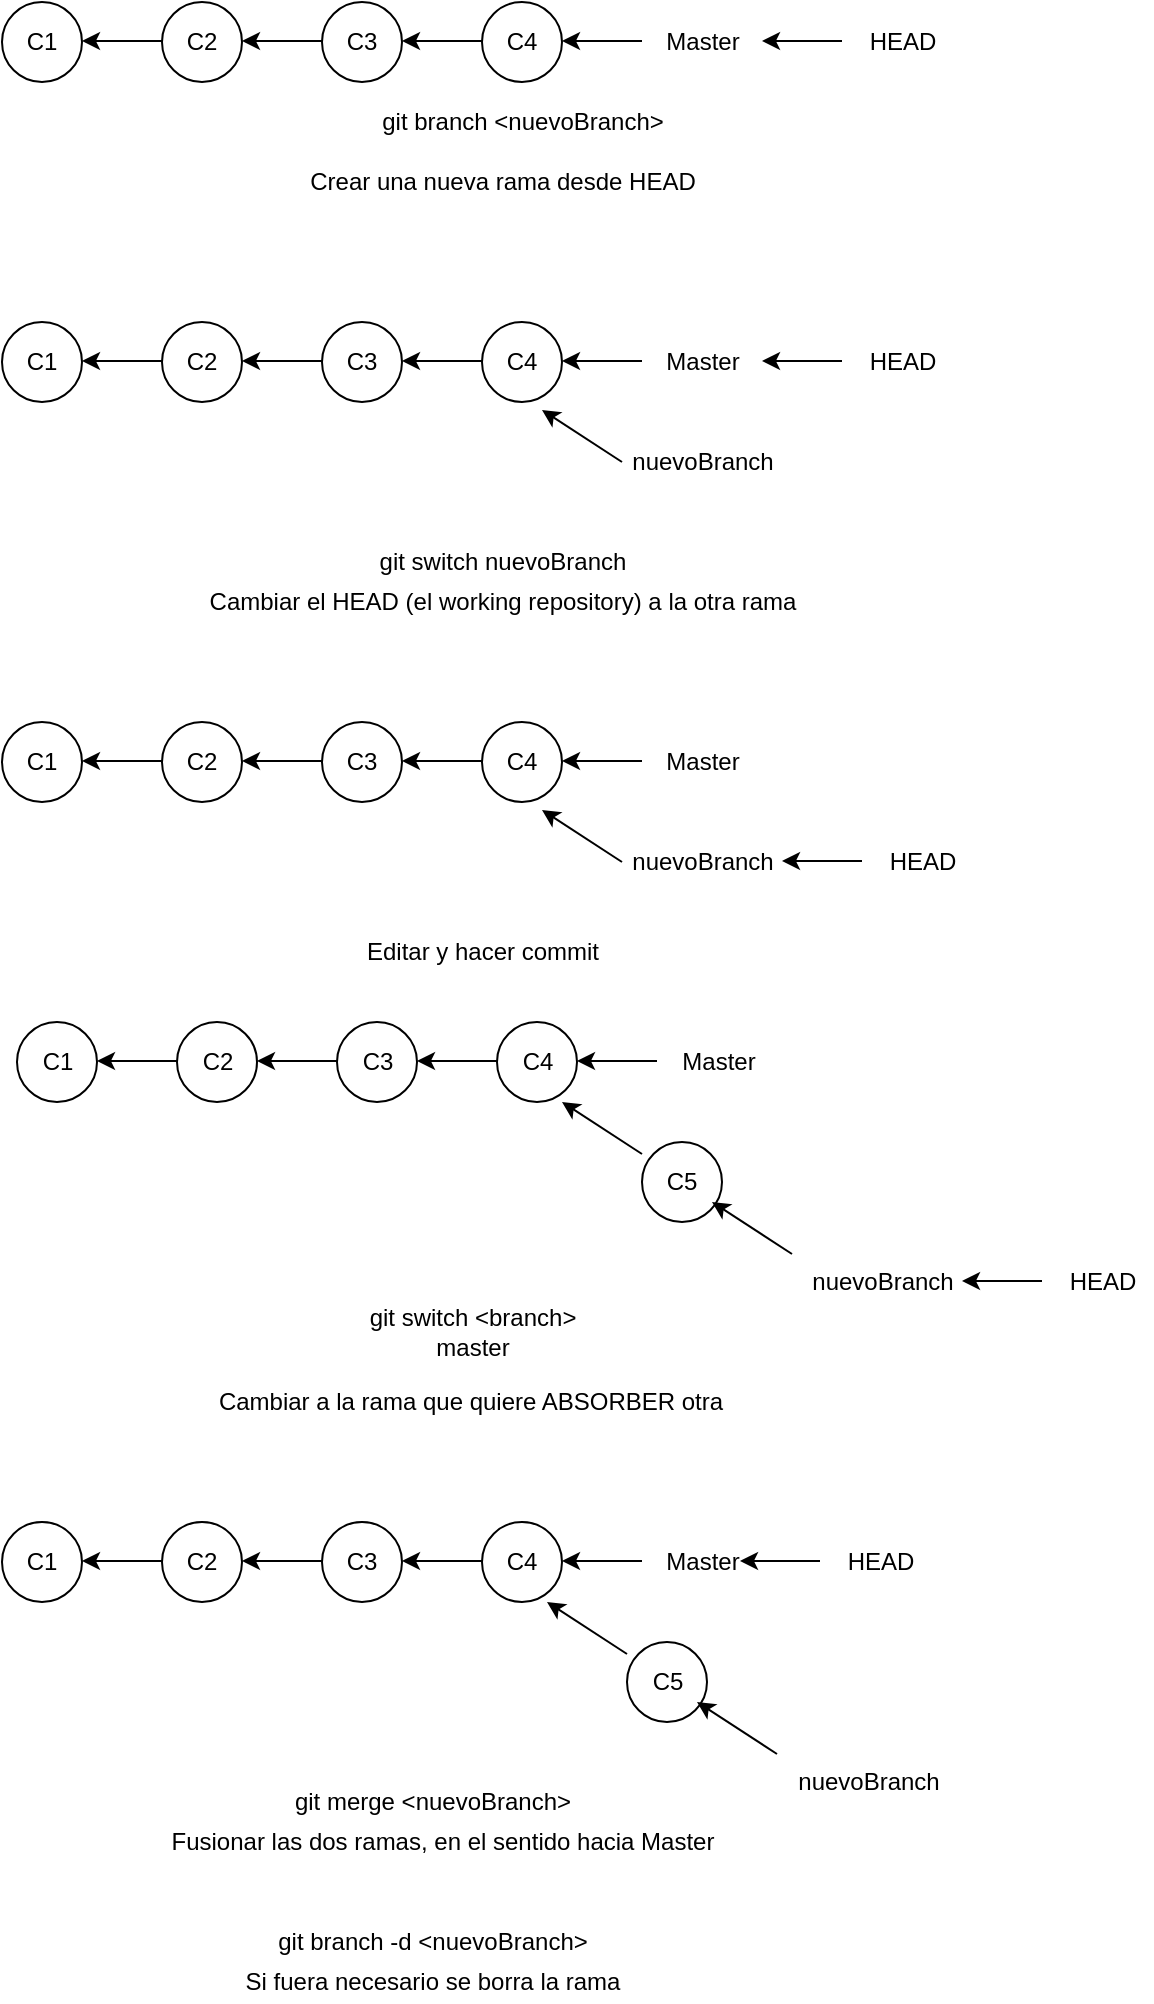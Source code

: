 <mxfile version="14.5.0" type="device"><diagram id="zT86TI9Ngp9vDfxwQBj9" name="Page-1"><mxGraphModel dx="1422" dy="776" grid="1" gridSize="10" guides="1" tooltips="1" connect="1" arrows="1" fold="1" page="1" pageScale="1" pageWidth="827" pageHeight="1169" math="0" shadow="0"><root><mxCell id="0"/><mxCell id="1" parent="0"/><mxCell id="0jgWcnrIgtpc2ABVkVmn-2" value="C1" style="ellipse;whiteSpace=wrap;html=1;aspect=fixed;" vertex="1" parent="1"><mxGeometry x="180" y="100" width="40" height="40" as="geometry"/></mxCell><mxCell id="0jgWcnrIgtpc2ABVkVmn-7" value="C2" style="ellipse;whiteSpace=wrap;html=1;aspect=fixed;" vertex="1" parent="1"><mxGeometry x="260" y="100" width="40" height="40" as="geometry"/></mxCell><mxCell id="0jgWcnrIgtpc2ABVkVmn-8" value="C3" style="ellipse;whiteSpace=wrap;html=1;aspect=fixed;" vertex="1" parent="1"><mxGeometry x="340" y="100" width="40" height="40" as="geometry"/></mxCell><mxCell id="0jgWcnrIgtpc2ABVkVmn-10" value="C4" style="ellipse;whiteSpace=wrap;html=1;aspect=fixed;" vertex="1" parent="1"><mxGeometry x="420" y="100" width="40" height="40" as="geometry"/></mxCell><mxCell id="0jgWcnrIgtpc2ABVkVmn-11" value="" style="endArrow=none;html=1;endFill=0;startArrow=classic;startFill=1;" edge="1" parent="1"><mxGeometry width="50" height="50" relative="1" as="geometry"><mxPoint x="220" y="119.5" as="sourcePoint"/><mxPoint x="260" y="119.5" as="targetPoint"/></mxGeometry></mxCell><mxCell id="0jgWcnrIgtpc2ABVkVmn-13" value="" style="endArrow=none;html=1;endFill=0;startArrow=classic;startFill=1;" edge="1" parent="1"><mxGeometry width="50" height="50" relative="1" as="geometry"><mxPoint x="300" y="119.5" as="sourcePoint"/><mxPoint x="340" y="119.5" as="targetPoint"/></mxGeometry></mxCell><mxCell id="0jgWcnrIgtpc2ABVkVmn-14" value="" style="endArrow=none;html=1;endFill=0;startArrow=classic;startFill=1;" edge="1" parent="1"><mxGeometry width="50" height="50" relative="1" as="geometry"><mxPoint x="380" y="119.5" as="sourcePoint"/><mxPoint x="420" y="119.5" as="targetPoint"/></mxGeometry></mxCell><mxCell id="0jgWcnrIgtpc2ABVkVmn-15" value="" style="endArrow=none;html=1;endFill=0;startArrow=classic;startFill=1;" edge="1" parent="1"><mxGeometry width="50" height="50" relative="1" as="geometry"><mxPoint x="460" y="119.5" as="sourcePoint"/><mxPoint x="500" y="119.5" as="targetPoint"/></mxGeometry></mxCell><mxCell id="0jgWcnrIgtpc2ABVkVmn-16" value="Master" style="text;html=1;align=center;verticalAlign=middle;resizable=0;points=[];autosize=1;" vertex="1" parent="1"><mxGeometry x="505" y="110" width="50" height="20" as="geometry"/></mxCell><mxCell id="0jgWcnrIgtpc2ABVkVmn-17" value="" style="endArrow=none;html=1;endFill=0;startArrow=classic;startFill=1;" edge="1" parent="1"><mxGeometry width="50" height="50" relative="1" as="geometry"><mxPoint x="560" y="119.5" as="sourcePoint"/><mxPoint x="600" y="119.5" as="targetPoint"/></mxGeometry></mxCell><mxCell id="0jgWcnrIgtpc2ABVkVmn-18" value="HEAD" style="text;html=1;align=center;verticalAlign=middle;resizable=0;points=[];autosize=1;" vertex="1" parent="1"><mxGeometry x="605" y="110" width="50" height="20" as="geometry"/></mxCell><mxCell id="0jgWcnrIgtpc2ABVkVmn-19" value="git branch &amp;lt;nuevoBranch&amp;gt;" style="text;html=1;align=center;verticalAlign=middle;resizable=0;points=[];autosize=1;" vertex="1" parent="1"><mxGeometry x="360" y="150" width="160" height="20" as="geometry"/></mxCell><mxCell id="0jgWcnrIgtpc2ABVkVmn-20" value="C1" style="ellipse;whiteSpace=wrap;html=1;aspect=fixed;" vertex="1" parent="1"><mxGeometry x="180" y="260" width="40" height="40" as="geometry"/></mxCell><mxCell id="0jgWcnrIgtpc2ABVkVmn-21" value="C2" style="ellipse;whiteSpace=wrap;html=1;aspect=fixed;" vertex="1" parent="1"><mxGeometry x="260" y="260" width="40" height="40" as="geometry"/></mxCell><mxCell id="0jgWcnrIgtpc2ABVkVmn-22" value="C3" style="ellipse;whiteSpace=wrap;html=1;aspect=fixed;" vertex="1" parent="1"><mxGeometry x="340" y="260" width="40" height="40" as="geometry"/></mxCell><mxCell id="0jgWcnrIgtpc2ABVkVmn-23" value="C4" style="ellipse;whiteSpace=wrap;html=1;aspect=fixed;" vertex="1" parent="1"><mxGeometry x="420" y="260" width="40" height="40" as="geometry"/></mxCell><mxCell id="0jgWcnrIgtpc2ABVkVmn-24" value="" style="endArrow=none;html=1;endFill=0;startArrow=classic;startFill=1;" edge="1" parent="1"><mxGeometry width="50" height="50" relative="1" as="geometry"><mxPoint x="220" y="279.5" as="sourcePoint"/><mxPoint x="260" y="279.5" as="targetPoint"/></mxGeometry></mxCell><mxCell id="0jgWcnrIgtpc2ABVkVmn-25" value="" style="endArrow=none;html=1;endFill=0;startArrow=classic;startFill=1;" edge="1" parent="1"><mxGeometry width="50" height="50" relative="1" as="geometry"><mxPoint x="300" y="279.5" as="sourcePoint"/><mxPoint x="340" y="279.5" as="targetPoint"/></mxGeometry></mxCell><mxCell id="0jgWcnrIgtpc2ABVkVmn-26" value="" style="endArrow=none;html=1;endFill=0;startArrow=classic;startFill=1;" edge="1" parent="1"><mxGeometry width="50" height="50" relative="1" as="geometry"><mxPoint x="380" y="279.5" as="sourcePoint"/><mxPoint x="420" y="279.5" as="targetPoint"/></mxGeometry></mxCell><mxCell id="0jgWcnrIgtpc2ABVkVmn-27" value="" style="endArrow=none;html=1;endFill=0;startArrow=classic;startFill=1;" edge="1" parent="1"><mxGeometry width="50" height="50" relative="1" as="geometry"><mxPoint x="460" y="279.5" as="sourcePoint"/><mxPoint x="500" y="279.5" as="targetPoint"/></mxGeometry></mxCell><mxCell id="0jgWcnrIgtpc2ABVkVmn-28" value="Master" style="text;html=1;align=center;verticalAlign=middle;resizable=0;points=[];autosize=1;" vertex="1" parent="1"><mxGeometry x="505" y="270" width="50" height="20" as="geometry"/></mxCell><mxCell id="0jgWcnrIgtpc2ABVkVmn-29" value="" style="endArrow=none;html=1;endFill=0;startArrow=classic;startFill=1;" edge="1" parent="1"><mxGeometry width="50" height="50" relative="1" as="geometry"><mxPoint x="560" y="279.5" as="sourcePoint"/><mxPoint x="600" y="279.5" as="targetPoint"/></mxGeometry></mxCell><mxCell id="0jgWcnrIgtpc2ABVkVmn-30" value="HEAD" style="text;html=1;align=center;verticalAlign=middle;resizable=0;points=[];autosize=1;" vertex="1" parent="1"><mxGeometry x="605" y="270" width="50" height="20" as="geometry"/></mxCell><mxCell id="0jgWcnrIgtpc2ABVkVmn-31" value="Crear una nueva rama desde HEAD" style="text;html=1;align=center;verticalAlign=middle;resizable=0;points=[];autosize=1;" vertex="1" parent="1"><mxGeometry x="325" y="180" width="210" height="20" as="geometry"/></mxCell><mxCell id="0jgWcnrIgtpc2ABVkVmn-33" value="" style="endArrow=none;html=1;endFill=0;startArrow=classic;startFill=1;exitX=0.75;exitY=1.1;exitDx=0;exitDy=0;exitPerimeter=0;" edge="1" parent="1" source="0jgWcnrIgtpc2ABVkVmn-23"><mxGeometry width="50" height="50" relative="1" as="geometry"><mxPoint x="440" y="320" as="sourcePoint"/><mxPoint x="490" y="330" as="targetPoint"/></mxGeometry></mxCell><mxCell id="0jgWcnrIgtpc2ABVkVmn-34" value="nuevoBranch" style="text;html=1;align=center;verticalAlign=middle;resizable=0;points=[];autosize=1;" vertex="1" parent="1"><mxGeometry x="485" y="320" width="90" height="20" as="geometry"/></mxCell><mxCell id="0jgWcnrIgtpc2ABVkVmn-35" value="git switch nuevoBranch" style="text;html=1;align=center;verticalAlign=middle;resizable=0;points=[];autosize=1;" vertex="1" parent="1"><mxGeometry x="360" y="370" width="140" height="20" as="geometry"/></mxCell><mxCell id="0jgWcnrIgtpc2ABVkVmn-36" value="Cambiar el HEAD (el working repository) a la otra rama" style="text;html=1;align=center;verticalAlign=middle;resizable=0;points=[];autosize=1;" vertex="1" parent="1"><mxGeometry x="275" y="390" width="310" height="20" as="geometry"/></mxCell><mxCell id="0jgWcnrIgtpc2ABVkVmn-37" value="C1" style="ellipse;whiteSpace=wrap;html=1;aspect=fixed;" vertex="1" parent="1"><mxGeometry x="180" y="460" width="40" height="40" as="geometry"/></mxCell><mxCell id="0jgWcnrIgtpc2ABVkVmn-38" value="C2" style="ellipse;whiteSpace=wrap;html=1;aspect=fixed;" vertex="1" parent="1"><mxGeometry x="260" y="460" width="40" height="40" as="geometry"/></mxCell><mxCell id="0jgWcnrIgtpc2ABVkVmn-39" value="C3" style="ellipse;whiteSpace=wrap;html=1;aspect=fixed;" vertex="1" parent="1"><mxGeometry x="340" y="460" width="40" height="40" as="geometry"/></mxCell><mxCell id="0jgWcnrIgtpc2ABVkVmn-40" value="C4" style="ellipse;whiteSpace=wrap;html=1;aspect=fixed;" vertex="1" parent="1"><mxGeometry x="420" y="460" width="40" height="40" as="geometry"/></mxCell><mxCell id="0jgWcnrIgtpc2ABVkVmn-41" value="" style="endArrow=none;html=1;endFill=0;startArrow=classic;startFill=1;" edge="1" parent="1"><mxGeometry width="50" height="50" relative="1" as="geometry"><mxPoint x="220" y="479.5" as="sourcePoint"/><mxPoint x="260" y="479.5" as="targetPoint"/></mxGeometry></mxCell><mxCell id="0jgWcnrIgtpc2ABVkVmn-42" value="" style="endArrow=none;html=1;endFill=0;startArrow=classic;startFill=1;" edge="1" parent="1"><mxGeometry width="50" height="50" relative="1" as="geometry"><mxPoint x="300" y="479.5" as="sourcePoint"/><mxPoint x="340" y="479.5" as="targetPoint"/></mxGeometry></mxCell><mxCell id="0jgWcnrIgtpc2ABVkVmn-43" value="" style="endArrow=none;html=1;endFill=0;startArrow=classic;startFill=1;" edge="1" parent="1"><mxGeometry width="50" height="50" relative="1" as="geometry"><mxPoint x="380" y="479.5" as="sourcePoint"/><mxPoint x="420" y="479.5" as="targetPoint"/></mxGeometry></mxCell><mxCell id="0jgWcnrIgtpc2ABVkVmn-44" value="" style="endArrow=none;html=1;endFill=0;startArrow=classic;startFill=1;" edge="1" parent="1"><mxGeometry width="50" height="50" relative="1" as="geometry"><mxPoint x="460" y="479.5" as="sourcePoint"/><mxPoint x="500" y="479.5" as="targetPoint"/></mxGeometry></mxCell><mxCell id="0jgWcnrIgtpc2ABVkVmn-45" value="Master" style="text;html=1;align=center;verticalAlign=middle;resizable=0;points=[];autosize=1;" vertex="1" parent="1"><mxGeometry x="505" y="470" width="50" height="20" as="geometry"/></mxCell><mxCell id="0jgWcnrIgtpc2ABVkVmn-46" value="" style="endArrow=none;html=1;endFill=0;startArrow=classic;startFill=1;" edge="1" parent="1"><mxGeometry width="50" height="50" relative="1" as="geometry"><mxPoint x="570" y="529.5" as="sourcePoint"/><mxPoint x="610" y="529.5" as="targetPoint"/></mxGeometry></mxCell><mxCell id="0jgWcnrIgtpc2ABVkVmn-47" value="HEAD" style="text;html=1;align=center;verticalAlign=middle;resizable=0;points=[];autosize=1;" vertex="1" parent="1"><mxGeometry x="615" y="520" width="50" height="20" as="geometry"/></mxCell><mxCell id="0jgWcnrIgtpc2ABVkVmn-48" value="" style="endArrow=none;html=1;endFill=0;startArrow=classic;startFill=1;exitX=0.75;exitY=1.1;exitDx=0;exitDy=0;exitPerimeter=0;" edge="1" parent="1" source="0jgWcnrIgtpc2ABVkVmn-40"><mxGeometry width="50" height="50" relative="1" as="geometry"><mxPoint x="440" y="520" as="sourcePoint"/><mxPoint x="490" y="530" as="targetPoint"/></mxGeometry></mxCell><mxCell id="0jgWcnrIgtpc2ABVkVmn-49" value="nuevoBranch" style="text;html=1;align=center;verticalAlign=middle;resizable=0;points=[];autosize=1;" vertex="1" parent="1"><mxGeometry x="485" y="520" width="90" height="20" as="geometry"/></mxCell><mxCell id="0jgWcnrIgtpc2ABVkVmn-50" value="Editar y hacer commit" style="text;html=1;align=center;verticalAlign=middle;resizable=0;points=[];autosize=1;" vertex="1" parent="1"><mxGeometry x="355" y="565" width="130" height="20" as="geometry"/></mxCell><mxCell id="0jgWcnrIgtpc2ABVkVmn-51" value="C1" style="ellipse;whiteSpace=wrap;html=1;aspect=fixed;" vertex="1" parent="1"><mxGeometry x="187.5" y="610" width="40" height="40" as="geometry"/></mxCell><mxCell id="0jgWcnrIgtpc2ABVkVmn-52" value="C2" style="ellipse;whiteSpace=wrap;html=1;aspect=fixed;" vertex="1" parent="1"><mxGeometry x="267.5" y="610" width="40" height="40" as="geometry"/></mxCell><mxCell id="0jgWcnrIgtpc2ABVkVmn-53" value="C3" style="ellipse;whiteSpace=wrap;html=1;aspect=fixed;" vertex="1" parent="1"><mxGeometry x="347.5" y="610" width="40" height="40" as="geometry"/></mxCell><mxCell id="0jgWcnrIgtpc2ABVkVmn-54" value="C4" style="ellipse;whiteSpace=wrap;html=1;aspect=fixed;" vertex="1" parent="1"><mxGeometry x="427.5" y="610" width="40" height="40" as="geometry"/></mxCell><mxCell id="0jgWcnrIgtpc2ABVkVmn-55" value="" style="endArrow=none;html=1;endFill=0;startArrow=classic;startFill=1;" edge="1" parent="1"><mxGeometry width="50" height="50" relative="1" as="geometry"><mxPoint x="227.5" y="629.5" as="sourcePoint"/><mxPoint x="267.5" y="629.5" as="targetPoint"/></mxGeometry></mxCell><mxCell id="0jgWcnrIgtpc2ABVkVmn-56" value="" style="endArrow=none;html=1;endFill=0;startArrow=classic;startFill=1;" edge="1" parent="1"><mxGeometry width="50" height="50" relative="1" as="geometry"><mxPoint x="307.5" y="629.5" as="sourcePoint"/><mxPoint x="347.5" y="629.5" as="targetPoint"/></mxGeometry></mxCell><mxCell id="0jgWcnrIgtpc2ABVkVmn-57" value="" style="endArrow=none;html=1;endFill=0;startArrow=classic;startFill=1;" edge="1" parent="1"><mxGeometry width="50" height="50" relative="1" as="geometry"><mxPoint x="387.5" y="629.5" as="sourcePoint"/><mxPoint x="427.5" y="629.5" as="targetPoint"/></mxGeometry></mxCell><mxCell id="0jgWcnrIgtpc2ABVkVmn-58" value="" style="endArrow=none;html=1;endFill=0;startArrow=classic;startFill=1;" edge="1" parent="1"><mxGeometry width="50" height="50" relative="1" as="geometry"><mxPoint x="467.5" y="629.5" as="sourcePoint"/><mxPoint x="507.5" y="629.5" as="targetPoint"/></mxGeometry></mxCell><mxCell id="0jgWcnrIgtpc2ABVkVmn-59" value="Master" style="text;html=1;align=center;verticalAlign=middle;resizable=0;points=[];autosize=1;" vertex="1" parent="1"><mxGeometry x="512.5" y="620" width="50" height="20" as="geometry"/></mxCell><mxCell id="0jgWcnrIgtpc2ABVkVmn-60" value="" style="endArrow=none;html=1;endFill=0;startArrow=classic;startFill=1;" edge="1" parent="1"><mxGeometry width="50" height="50" relative="1" as="geometry"><mxPoint x="660" y="739.5" as="sourcePoint"/><mxPoint x="700" y="739.5" as="targetPoint"/></mxGeometry></mxCell><mxCell id="0jgWcnrIgtpc2ABVkVmn-61" value="HEAD" style="text;html=1;align=center;verticalAlign=middle;resizable=0;points=[];autosize=1;" vertex="1" parent="1"><mxGeometry x="705" y="730" width="50" height="20" as="geometry"/></mxCell><mxCell id="0jgWcnrIgtpc2ABVkVmn-62" value="" style="endArrow=none;html=1;endFill=0;startArrow=classic;startFill=1;exitX=0.75;exitY=1.1;exitDx=0;exitDy=0;exitPerimeter=0;" edge="1" parent="1"><mxGeometry width="50" height="50" relative="1" as="geometry"><mxPoint x="460" y="650" as="sourcePoint"/><mxPoint x="500" y="676" as="targetPoint"/></mxGeometry></mxCell><mxCell id="0jgWcnrIgtpc2ABVkVmn-63" value="nuevoBranch" style="text;html=1;align=center;verticalAlign=middle;resizable=0;points=[];autosize=1;" vertex="1" parent="1"><mxGeometry x="575" y="730" width="90" height="20" as="geometry"/></mxCell><mxCell id="0jgWcnrIgtpc2ABVkVmn-64" value="C5" style="ellipse;whiteSpace=wrap;html=1;aspect=fixed;" vertex="1" parent="1"><mxGeometry x="500" y="670" width="40" height="40" as="geometry"/></mxCell><mxCell id="0jgWcnrIgtpc2ABVkVmn-65" value="" style="endArrow=none;html=1;endFill=0;startArrow=classic;startFill=1;exitX=0.75;exitY=1.1;exitDx=0;exitDy=0;exitPerimeter=0;" edge="1" parent="1"><mxGeometry width="50" height="50" relative="1" as="geometry"><mxPoint x="535" y="700" as="sourcePoint"/><mxPoint x="575" y="726" as="targetPoint"/></mxGeometry></mxCell><mxCell id="0jgWcnrIgtpc2ABVkVmn-66" value="&lt;div&gt;git switch &amp;lt;branch&amp;gt;&lt;/div&gt;&lt;div&gt;master&lt;br&gt;&lt;/div&gt;" style="text;html=1;align=center;verticalAlign=middle;resizable=0;points=[];autosize=1;" vertex="1" parent="1"><mxGeometry x="355" y="750" width="120" height="30" as="geometry"/></mxCell><mxCell id="0jgWcnrIgtpc2ABVkVmn-67" value="Cambiar a la rama que quiere ABSORBER otra" style="text;html=1;align=center;verticalAlign=middle;resizable=0;points=[];autosize=1;" vertex="1" parent="1"><mxGeometry x="279" y="790" width="270" height="20" as="geometry"/></mxCell><mxCell id="0jgWcnrIgtpc2ABVkVmn-68" value="C1" style="ellipse;whiteSpace=wrap;html=1;aspect=fixed;" vertex="1" parent="1"><mxGeometry x="180" y="860" width="40" height="40" as="geometry"/></mxCell><mxCell id="0jgWcnrIgtpc2ABVkVmn-69" value="C2" style="ellipse;whiteSpace=wrap;html=1;aspect=fixed;" vertex="1" parent="1"><mxGeometry x="260" y="860" width="40" height="40" as="geometry"/></mxCell><mxCell id="0jgWcnrIgtpc2ABVkVmn-70" value="C3" style="ellipse;whiteSpace=wrap;html=1;aspect=fixed;" vertex="1" parent="1"><mxGeometry x="340" y="860" width="40" height="40" as="geometry"/></mxCell><mxCell id="0jgWcnrIgtpc2ABVkVmn-71" value="C4" style="ellipse;whiteSpace=wrap;html=1;aspect=fixed;" vertex="1" parent="1"><mxGeometry x="420" y="860" width="40" height="40" as="geometry"/></mxCell><mxCell id="0jgWcnrIgtpc2ABVkVmn-72" value="" style="endArrow=none;html=1;endFill=0;startArrow=classic;startFill=1;" edge="1" parent="1"><mxGeometry width="50" height="50" relative="1" as="geometry"><mxPoint x="220" y="879.5" as="sourcePoint"/><mxPoint x="260" y="879.5" as="targetPoint"/></mxGeometry></mxCell><mxCell id="0jgWcnrIgtpc2ABVkVmn-73" value="" style="endArrow=none;html=1;endFill=0;startArrow=classic;startFill=1;" edge="1" parent="1"><mxGeometry width="50" height="50" relative="1" as="geometry"><mxPoint x="300" y="879.5" as="sourcePoint"/><mxPoint x="340" y="879.5" as="targetPoint"/></mxGeometry></mxCell><mxCell id="0jgWcnrIgtpc2ABVkVmn-74" value="" style="endArrow=none;html=1;endFill=0;startArrow=classic;startFill=1;" edge="1" parent="1"><mxGeometry width="50" height="50" relative="1" as="geometry"><mxPoint x="380" y="879.5" as="sourcePoint"/><mxPoint x="420" y="879.5" as="targetPoint"/></mxGeometry></mxCell><mxCell id="0jgWcnrIgtpc2ABVkVmn-75" value="" style="endArrow=none;html=1;endFill=0;startArrow=classic;startFill=1;" edge="1" parent="1"><mxGeometry width="50" height="50" relative="1" as="geometry"><mxPoint x="460" y="879.5" as="sourcePoint"/><mxPoint x="500" y="879.5" as="targetPoint"/></mxGeometry></mxCell><mxCell id="0jgWcnrIgtpc2ABVkVmn-76" value="Master" style="text;html=1;align=center;verticalAlign=middle;resizable=0;points=[];autosize=1;" vertex="1" parent="1"><mxGeometry x="505" y="870" width="50" height="20" as="geometry"/></mxCell><mxCell id="0jgWcnrIgtpc2ABVkVmn-77" value="" style="endArrow=none;html=1;endFill=0;startArrow=classic;startFill=1;" edge="1" parent="1"><mxGeometry width="50" height="50" relative="1" as="geometry"><mxPoint x="549" y="879.5" as="sourcePoint"/><mxPoint x="589" y="879.5" as="targetPoint"/></mxGeometry></mxCell><mxCell id="0jgWcnrIgtpc2ABVkVmn-78" value="HEAD" style="text;html=1;align=center;verticalAlign=middle;resizable=0;points=[];autosize=1;" vertex="1" parent="1"><mxGeometry x="594" y="870" width="50" height="20" as="geometry"/></mxCell><mxCell id="0jgWcnrIgtpc2ABVkVmn-79" value="" style="endArrow=none;html=1;endFill=0;startArrow=classic;startFill=1;exitX=0.75;exitY=1.1;exitDx=0;exitDy=0;exitPerimeter=0;" edge="1" parent="1"><mxGeometry width="50" height="50" relative="1" as="geometry"><mxPoint x="452.5" y="900" as="sourcePoint"/><mxPoint x="492.5" y="926" as="targetPoint"/></mxGeometry></mxCell><mxCell id="0jgWcnrIgtpc2ABVkVmn-80" value="nuevoBranch" style="text;html=1;align=center;verticalAlign=middle;resizable=0;points=[];autosize=1;" vertex="1" parent="1"><mxGeometry x="567.5" y="980" width="90" height="20" as="geometry"/></mxCell><mxCell id="0jgWcnrIgtpc2ABVkVmn-81" value="C5" style="ellipse;whiteSpace=wrap;html=1;aspect=fixed;" vertex="1" parent="1"><mxGeometry x="492.5" y="920" width="40" height="40" as="geometry"/></mxCell><mxCell id="0jgWcnrIgtpc2ABVkVmn-82" value="" style="endArrow=none;html=1;endFill=0;startArrow=classic;startFill=1;exitX=0.75;exitY=1.1;exitDx=0;exitDy=0;exitPerimeter=0;" edge="1" parent="1"><mxGeometry width="50" height="50" relative="1" as="geometry"><mxPoint x="527.5" y="950" as="sourcePoint"/><mxPoint x="567.5" y="976" as="targetPoint"/></mxGeometry></mxCell><mxCell id="0jgWcnrIgtpc2ABVkVmn-83" value="git merge &amp;lt;nuevoBranch&amp;gt;" style="text;html=1;align=center;verticalAlign=middle;resizable=0;points=[];autosize=1;" vertex="1" parent="1"><mxGeometry x="320" y="990" width="150" height="20" as="geometry"/></mxCell><mxCell id="0jgWcnrIgtpc2ABVkVmn-84" value="Fusionar las dos ramas, en el sentido hacia Master" style="text;html=1;align=center;verticalAlign=middle;resizable=0;points=[];autosize=1;" vertex="1" parent="1"><mxGeometry x="255" y="1010" width="290" height="20" as="geometry"/></mxCell><mxCell id="0jgWcnrIgtpc2ABVkVmn-85" value="Si fuera necesario se borra la rama" style="text;html=1;align=center;verticalAlign=middle;resizable=0;points=[];autosize=1;" vertex="1" parent="1"><mxGeometry x="295" y="1080" width="200" height="20" as="geometry"/></mxCell><mxCell id="0jgWcnrIgtpc2ABVkVmn-86" value="git branch -d &amp;lt;nuevoBranch&amp;gt;" style="text;html=1;align=center;verticalAlign=middle;resizable=0;points=[];autosize=1;" vertex="1" parent="1"><mxGeometry x="310" y="1060" width="170" height="20" as="geometry"/></mxCell></root></mxGraphModel></diagram></mxfile>